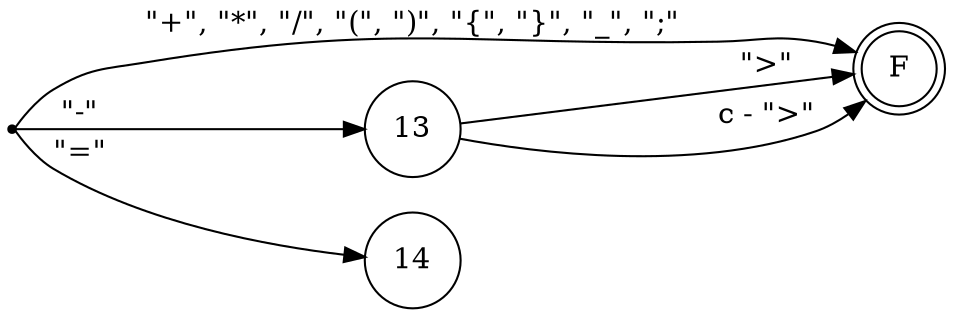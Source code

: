 digraph DFA {
    rankdir = LR;
    // layout de izquierda a derecha
    
    node [shape = circle;];
    
    // Estado de aceptación.
    F [shape = doublecircle;];
    
    start [shape = point;];
    // pseudo-nodo para inicio
    
    start -> 13 [label = "\"-\"";];
    13 -> F [label = "\">\"";];
    13 -> F [label = "c - \">\"";];
    start -> 14 [label = "\"=\"";];
    start -> F [label = "\"+\", \"*\", \"/\", \"(\", \")\", \"{\", \"}\", \"_\", \";\"";];
}